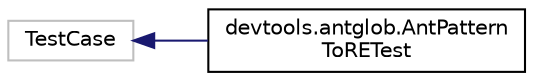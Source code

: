 digraph "Graphical Class Hierarchy"
{
  edge [fontname="Helvetica",fontsize="10",labelfontname="Helvetica",labelfontsize="10"];
  node [fontname="Helvetica",fontsize="10",shape=record];
  rankdir="LR";
  Node1 [label="TestCase",height=0.2,width=0.4,color="grey75", fillcolor="white", style="filled"];
  Node1 -> Node2 [dir="back",color="midnightblue",fontsize="10",style="solid",fontname="Helvetica"];
  Node2 [label="devtools.antglob.AntPattern\lToRETest",height=0.2,width=0.4,color="black", fillcolor="white", style="filled",URL="$classdevtools_1_1antglob_1_1_ant_pattern_to_r_e_test.html"];
}
